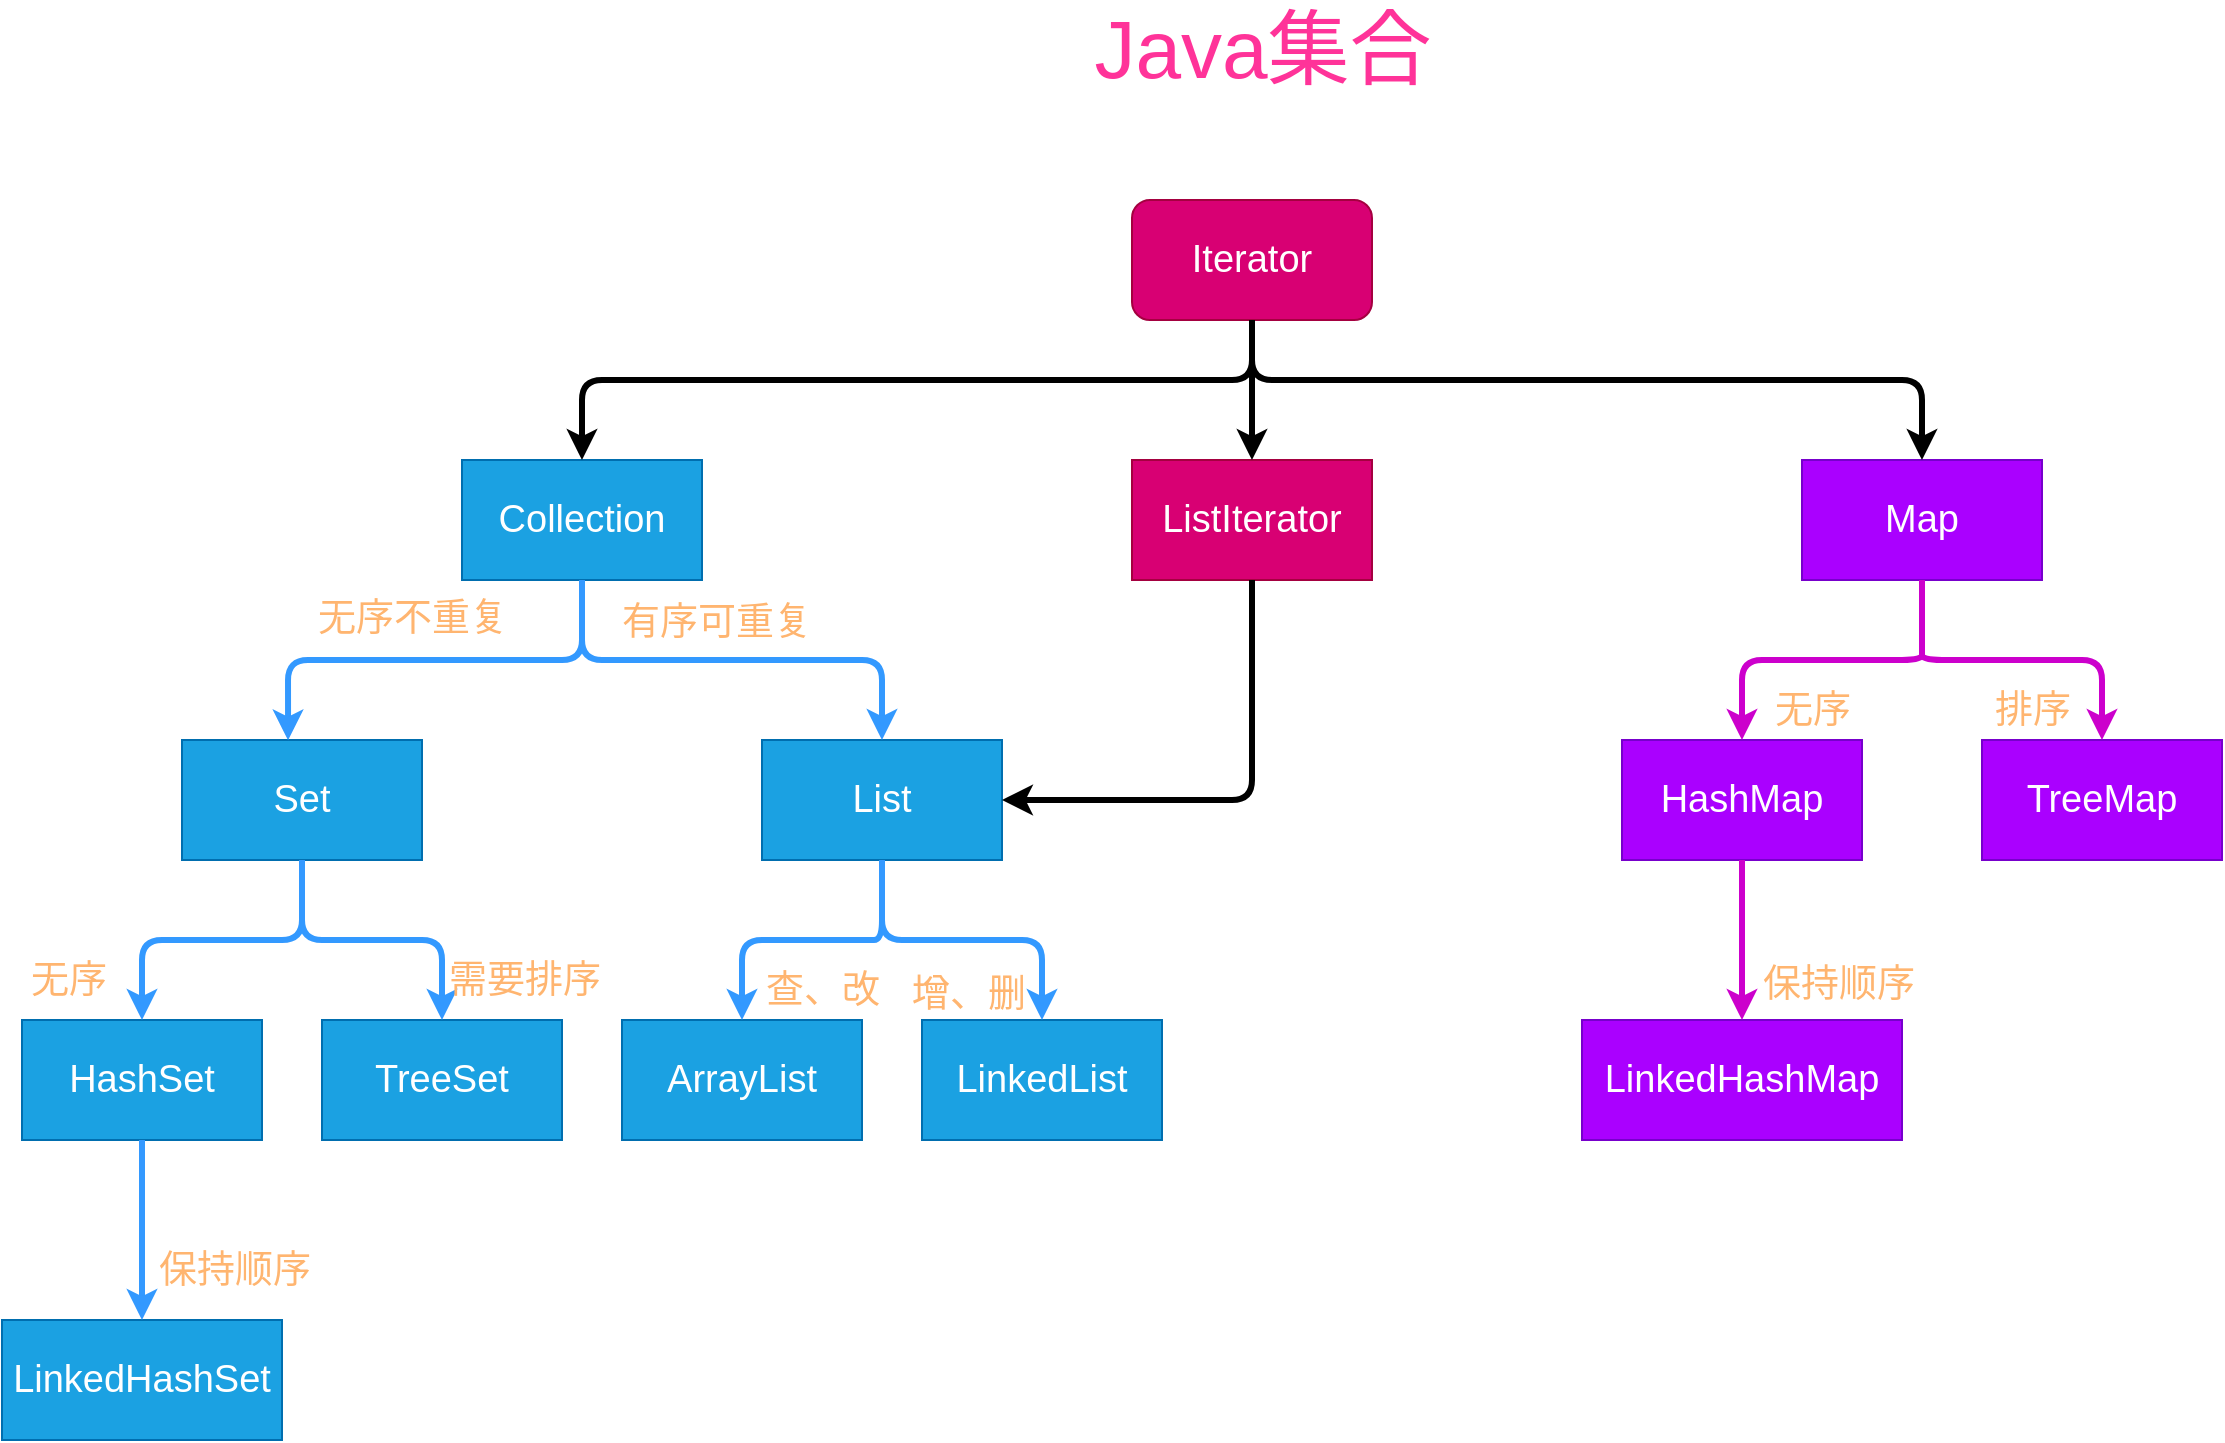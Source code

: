 <mxfile version="12.9.3" type="device"><diagram id="En-roalCWNoKaUL2gjgc" name="Collection"><mxGraphModel dx="1048" dy="879" grid="1" gridSize="10" guides="1" tooltips="1" connect="1" arrows="1" fold="1" page="1" pageScale="1" pageWidth="1169" pageHeight="827" math="0" shadow="0"><root><mxCell id="0"/><mxCell id="1" parent="0"/><mxCell id="wTwPTHPvx5i7yKE8LQwG-42" value="" style="group" vertex="1" connectable="0" parent="1"><mxGeometry x="20" y="130" width="1110" height="620" as="geometry"/></mxCell><mxCell id="wTwPTHPvx5i7yKE8LQwG-1" value="Iterator" style="rounded=1;whiteSpace=wrap;html=1;fontSize=19;labelBackgroundColor=none;fontColor=#ffffff;labelBorderColor=none;fillColor=#d80073;strokeColor=#A50040;" vertex="1" parent="wTwPTHPvx5i7yKE8LQwG-42"><mxGeometry x="565" width="120" height="60" as="geometry"/></mxCell><mxCell id="wTwPTHPvx5i7yKE8LQwG-2" value="Collection" style="rounded=0;whiteSpace=wrap;html=1;fontSize=19;fontColor=#ffffff;labelBackgroundColor=none;fillColor=#1ba1e2;strokeColor=#006EAF;" vertex="1" parent="wTwPTHPvx5i7yKE8LQwG-42"><mxGeometry x="230" y="130" width="120" height="60" as="geometry"/></mxCell><mxCell id="wTwPTHPvx5i7yKE8LQwG-3" value="Map" style="rounded=0;whiteSpace=wrap;html=1;fontSize=19;fontColor=#ffffff;labelBackgroundColor=none;fillColor=#aa00ff;strokeColor=#7700CC;" vertex="1" parent="wTwPTHPvx5i7yKE8LQwG-42"><mxGeometry x="900" y="130" width="120" height="60" as="geometry"/></mxCell><mxCell id="wTwPTHPvx5i7yKE8LQwG-4" value="ListIterator" style="rounded=0;whiteSpace=wrap;html=1;fontSize=19;fontColor=#ffffff;labelBackgroundColor=none;fillColor=#d80073;strokeColor=#A50040;" vertex="1" parent="wTwPTHPvx5i7yKE8LQwG-42"><mxGeometry x="565" y="130" width="120" height="60" as="geometry"/></mxCell><mxCell id="wTwPTHPvx5i7yKE8LQwG-5" value="Set" style="rounded=0;whiteSpace=wrap;html=1;fontSize=19;fontColor=#ffffff;labelBackgroundColor=none;fillColor=#1ba1e2;strokeColor=#006EAF;" vertex="1" parent="wTwPTHPvx5i7yKE8LQwG-42"><mxGeometry x="90" y="270" width="120" height="60" as="geometry"/></mxCell><mxCell id="wTwPTHPvx5i7yKE8LQwG-6" value="List" style="rounded=0;whiteSpace=wrap;html=1;fontSize=19;fontColor=#ffffff;labelBackgroundColor=none;fillColor=#1ba1e2;strokeColor=#006EAF;" vertex="1" parent="wTwPTHPvx5i7yKE8LQwG-42"><mxGeometry x="380" y="270" width="120" height="60" as="geometry"/></mxCell><mxCell id="wTwPTHPvx5i7yKE8LQwG-7" value="HashMap" style="rounded=0;whiteSpace=wrap;html=1;fontSize=19;fontColor=#ffffff;labelBackgroundColor=none;fillColor=#aa00ff;strokeColor=#7700CC;" vertex="1" parent="wTwPTHPvx5i7yKE8LQwG-42"><mxGeometry x="810" y="270" width="120" height="60" as="geometry"/></mxCell><mxCell id="wTwPTHPvx5i7yKE8LQwG-8" value="TreeMap" style="rounded=0;whiteSpace=wrap;html=1;fontSize=19;fontColor=#ffffff;labelBackgroundColor=none;fillColor=#aa00ff;strokeColor=#7700CC;" vertex="1" parent="wTwPTHPvx5i7yKE8LQwG-42"><mxGeometry x="990" y="270" width="120" height="60" as="geometry"/></mxCell><mxCell id="wTwPTHPvx5i7yKE8LQwG-9" value="HashSet" style="rounded=0;whiteSpace=wrap;html=1;fontSize=19;fontColor=#ffffff;labelBackgroundColor=none;fillColor=#1ba1e2;strokeColor=#006EAF;" vertex="1" parent="wTwPTHPvx5i7yKE8LQwG-42"><mxGeometry x="10" y="410" width="120" height="60" as="geometry"/></mxCell><mxCell id="wTwPTHPvx5i7yKE8LQwG-10" value="TreeSet" style="rounded=0;whiteSpace=wrap;html=1;fontSize=19;fontColor=#ffffff;labelBackgroundColor=none;fillColor=#1ba1e2;strokeColor=#006EAF;" vertex="1" parent="wTwPTHPvx5i7yKE8LQwG-42"><mxGeometry x="160" y="410" width="120" height="60" as="geometry"/></mxCell><mxCell id="wTwPTHPvx5i7yKE8LQwG-11" value="ArrayList" style="rounded=0;whiteSpace=wrap;html=1;fontSize=19;fontColor=#ffffff;labelBackgroundColor=none;fillColor=#1ba1e2;strokeColor=#006EAF;" vertex="1" parent="wTwPTHPvx5i7yKE8LQwG-42"><mxGeometry x="310" y="410" width="120" height="60" as="geometry"/></mxCell><mxCell id="wTwPTHPvx5i7yKE8LQwG-12" value="LinkedList" style="rounded=0;whiteSpace=wrap;html=1;fontSize=19;fontColor=#ffffff;labelBackgroundColor=none;fillColor=#1ba1e2;strokeColor=#006EAF;" vertex="1" parent="wTwPTHPvx5i7yKE8LQwG-42"><mxGeometry x="460" y="410" width="120" height="60" as="geometry"/></mxCell><mxCell id="wTwPTHPvx5i7yKE8LQwG-13" value="LinkedHashSet" style="rounded=0;whiteSpace=wrap;html=1;fontSize=19;fontColor=#ffffff;labelBackgroundColor=none;fillColor=#1ba1e2;strokeColor=#006EAF;" vertex="1" parent="wTwPTHPvx5i7yKE8LQwG-42"><mxGeometry y="560" width="140" height="60" as="geometry"/></mxCell><mxCell id="wTwPTHPvx5i7yKE8LQwG-14" value="LinkedHashMap" style="rounded=0;whiteSpace=wrap;html=1;fontSize=19;fontColor=#ffffff;labelBackgroundColor=none;fillColor=#aa00ff;strokeColor=#7700CC;" vertex="1" parent="wTwPTHPvx5i7yKE8LQwG-42"><mxGeometry x="790" y="410" width="160" height="60" as="geometry"/></mxCell><mxCell id="wTwPTHPvx5i7yKE8LQwG-16" value="" style="endArrow=classic;html=1;fontSize=19;fontColor=#FFFFFF;strokeWidth=3;" edge="1" parent="wTwPTHPvx5i7yKE8LQwG-42" source="wTwPTHPvx5i7yKE8LQwG-1" target="wTwPTHPvx5i7yKE8LQwG-4"><mxGeometry width="50" height="50" relative="1" as="geometry"><mxPoint x="480" y="380" as="sourcePoint"/><mxPoint x="530" y="330" as="targetPoint"/></mxGeometry></mxCell><mxCell id="wTwPTHPvx5i7yKE8LQwG-17" value="" style="endArrow=classic;html=1;fontSize=19;fontColor=#FFFFFF;entryX=0.5;entryY=0;entryDx=0;entryDy=0;strokeWidth=3;" edge="1" parent="wTwPTHPvx5i7yKE8LQwG-42" target="wTwPTHPvx5i7yKE8LQwG-2"><mxGeometry width="50" height="50" relative="1" as="geometry"><mxPoint x="625" y="60" as="sourcePoint"/><mxPoint x="310" as="targetPoint"/><Array as="points"><mxPoint x="625" y="90"/><mxPoint x="290" y="90"/></Array></mxGeometry></mxCell><mxCell id="wTwPTHPvx5i7yKE8LQwG-18" value="" style="endArrow=classic;html=1;fontSize=19;fontColor=#FFFFFF;entryX=0.5;entryY=0;entryDx=0;entryDy=0;exitX=0.5;exitY=1;exitDx=0;exitDy=0;strokeWidth=3;" edge="1" parent="wTwPTHPvx5i7yKE8LQwG-42" source="wTwPTHPvx5i7yKE8LQwG-1" target="wTwPTHPvx5i7yKE8LQwG-3"><mxGeometry width="50" height="50" relative="1" as="geometry"><mxPoint x="640" y="70" as="sourcePoint"/><mxPoint x="800" as="targetPoint"/><Array as="points"><mxPoint x="625" y="90"/><mxPoint x="960" y="90"/></Array></mxGeometry></mxCell><mxCell id="wTwPTHPvx5i7yKE8LQwG-19" value="" style="endArrow=classic;html=1;fontSize=19;fontColor=#FFFFFF;exitX=0.5;exitY=1;exitDx=0;exitDy=0;entryX=0.5;entryY=0;entryDx=0;entryDy=0;strokeColor=#CC00CC;strokeWidth=3;" edge="1" parent="wTwPTHPvx5i7yKE8LQwG-42" source="wTwPTHPvx5i7yKE8LQwG-3" target="wTwPTHPvx5i7yKE8LQwG-8"><mxGeometry width="50" height="50" relative="1" as="geometry"><mxPoint x="970" y="360" as="sourcePoint"/><mxPoint x="1020" y="310" as="targetPoint"/><Array as="points"><mxPoint x="960" y="220"/><mxPoint x="960" y="230"/><mxPoint x="1050" y="230"/></Array></mxGeometry></mxCell><mxCell id="wTwPTHPvx5i7yKE8LQwG-20" value="" style="endArrow=classic;html=1;fontSize=19;fontColor=#FFFFFF;exitX=0.5;exitY=1;exitDx=0;exitDy=0;entryX=0.5;entryY=0;entryDx=0;entryDy=0;strokeColor=#CC00CC;strokeWidth=3;" edge="1" parent="wTwPTHPvx5i7yKE8LQwG-42" source="wTwPTHPvx5i7yKE8LQwG-3" target="wTwPTHPvx5i7yKE8LQwG-7"><mxGeometry width="50" height="50" relative="1" as="geometry"><mxPoint x="970" y="360" as="sourcePoint"/><mxPoint x="1020" y="310" as="targetPoint"/><Array as="points"><mxPoint x="960" y="220"/><mxPoint x="960" y="230"/><mxPoint x="870" y="230"/></Array></mxGeometry></mxCell><mxCell id="wTwPTHPvx5i7yKE8LQwG-21" value="" style="endArrow=classic;html=1;fontSize=19;fontColor=#FFFFFF;entryX=0.5;entryY=0;entryDx=0;entryDy=0;exitX=0.5;exitY=1;exitDx=0;exitDy=0;strokeColor=#CC00CC;strokeWidth=3;" edge="1" parent="wTwPTHPvx5i7yKE8LQwG-42" source="wTwPTHPvx5i7yKE8LQwG-7" target="wTwPTHPvx5i7yKE8LQwG-14"><mxGeometry width="50" height="50" relative="1" as="geometry"><mxPoint x="950" y="360" as="sourcePoint"/><mxPoint x="1020" y="310" as="targetPoint"/></mxGeometry></mxCell><mxCell id="wTwPTHPvx5i7yKE8LQwG-22" value="无序" style="text;html=1;align=center;verticalAlign=middle;resizable=0;points=[];autosize=1;fontSize=19;fontColor=#FFB570;" vertex="1" parent="wTwPTHPvx5i7yKE8LQwG-42"><mxGeometry x="880" y="240" width="50" height="30" as="geometry"/></mxCell><mxCell id="wTwPTHPvx5i7yKE8LQwG-23" value="排序" style="text;html=1;align=center;verticalAlign=middle;resizable=0;points=[];autosize=1;fontSize=19;fontColor=#FFB570;" vertex="1" parent="wTwPTHPvx5i7yKE8LQwG-42"><mxGeometry x="990" y="240" width="50" height="30" as="geometry"/></mxCell><mxCell id="wTwPTHPvx5i7yKE8LQwG-24" value="保持顺序" style="text;html=1;align=center;verticalAlign=middle;resizable=0;points=[];autosize=1;fontSize=19;fontColor=#FFB570;" vertex="1" parent="wTwPTHPvx5i7yKE8LQwG-42"><mxGeometry x="873" y="377" width="90" height="30" as="geometry"/></mxCell><mxCell id="wTwPTHPvx5i7yKE8LQwG-25" value="" style="endArrow=classic;html=1;strokeColor=#3399FF;fontSize=19;fontColor=#FFB570;exitX=0.5;exitY=1;exitDx=0;exitDy=0;entryX=0.442;entryY=0.003;entryDx=0;entryDy=0;entryPerimeter=0;labelBackgroundColor=none;strokeWidth=3;" edge="1" parent="wTwPTHPvx5i7yKE8LQwG-42" source="wTwPTHPvx5i7yKE8LQwG-2" target="wTwPTHPvx5i7yKE8LQwG-5"><mxGeometry width="50" height="50" relative="1" as="geometry"><mxPoint x="270" y="360" as="sourcePoint"/><mxPoint x="320" y="310" as="targetPoint"/><Array as="points"><mxPoint x="290" y="230"/><mxPoint x="143" y="230"/></Array></mxGeometry></mxCell><mxCell id="wTwPTHPvx5i7yKE8LQwG-26" value="" style="endArrow=classic;html=1;strokeColor=#3399FF;fontSize=19;fontColor=#FFB570;entryX=0.5;entryY=0;entryDx=0;entryDy=0;labelBackgroundColor=none;strokeWidth=3;" edge="1" parent="wTwPTHPvx5i7yKE8LQwG-42" target="wTwPTHPvx5i7yKE8LQwG-6"><mxGeometry width="50" height="50" relative="1" as="geometry"><mxPoint x="290" y="190" as="sourcePoint"/><mxPoint x="320" y="310" as="targetPoint"/><Array as="points"><mxPoint x="290" y="230"/><mxPoint x="440" y="230"/></Array></mxGeometry></mxCell><mxCell id="wTwPTHPvx5i7yKE8LQwG-27" value="" style="endArrow=classic;html=1;strokeColor=#3399FF;fontSize=19;fontColor=#FFB570;entryX=0.5;entryY=0;entryDx=0;entryDy=0;exitX=0.5;exitY=1;exitDx=0;exitDy=0;labelBackgroundColor=none;strokeWidth=3;" edge="1" parent="wTwPTHPvx5i7yKE8LQwG-42" source="wTwPTHPvx5i7yKE8LQwG-5" target="wTwPTHPvx5i7yKE8LQwG-9"><mxGeometry width="50" height="50" relative="1" as="geometry"><mxPoint x="270" y="360" as="sourcePoint"/><mxPoint x="320" y="310" as="targetPoint"/><Array as="points"><mxPoint x="150" y="370"/><mxPoint x="70" y="370"/></Array></mxGeometry></mxCell><mxCell id="wTwPTHPvx5i7yKE8LQwG-28" value="" style="endArrow=classic;html=1;strokeColor=#3399FF;fontSize=19;fontColor=#FFB570;entryX=0.5;entryY=0;entryDx=0;entryDy=0;exitX=0.5;exitY=1;exitDx=0;exitDy=0;labelBackgroundColor=none;strokeWidth=3;" edge="1" parent="wTwPTHPvx5i7yKE8LQwG-42" source="wTwPTHPvx5i7yKE8LQwG-5" target="wTwPTHPvx5i7yKE8LQwG-10"><mxGeometry width="50" height="50" relative="1" as="geometry"><mxPoint x="270" y="360" as="sourcePoint"/><mxPoint x="320" y="310" as="targetPoint"/><Array as="points"><mxPoint x="150" y="370"/><mxPoint x="220" y="370"/></Array></mxGeometry></mxCell><mxCell id="wTwPTHPvx5i7yKE8LQwG-29" value="" style="endArrow=classic;html=1;strokeColor=#3399FF;fontSize=19;fontColor=#FFB570;entryX=0.5;entryY=0;entryDx=0;entryDy=0;exitX=0.5;exitY=1;exitDx=0;exitDy=0;labelBackgroundColor=none;strokeWidth=3;" edge="1" parent="wTwPTHPvx5i7yKE8LQwG-42" source="wTwPTHPvx5i7yKE8LQwG-6" target="wTwPTHPvx5i7yKE8LQwG-11"><mxGeometry width="50" height="50" relative="1" as="geometry"><mxPoint x="270" y="360" as="sourcePoint"/><mxPoint x="320" y="310" as="targetPoint"/><Array as="points"><mxPoint x="440" y="370"/><mxPoint x="432" y="370"/><mxPoint x="370" y="370"/></Array></mxGeometry></mxCell><mxCell id="wTwPTHPvx5i7yKE8LQwG-30" value="" style="endArrow=classic;html=1;strokeColor=#3399FF;fontSize=19;fontColor=#FFB570;entryX=0.5;entryY=0;entryDx=0;entryDy=0;labelBackgroundColor=none;strokeWidth=3;exitX=0.5;exitY=1;exitDx=0;exitDy=0;" edge="1" parent="wTwPTHPvx5i7yKE8LQwG-42" source="wTwPTHPvx5i7yKE8LQwG-6" target="wTwPTHPvx5i7yKE8LQwG-12"><mxGeometry width="50" height="50" relative="1" as="geometry"><mxPoint x="510" y="340" as="sourcePoint"/><mxPoint x="320" y="310" as="targetPoint"/><Array as="points"><mxPoint x="440" y="370"/><mxPoint x="520" y="370"/></Array></mxGeometry></mxCell><mxCell id="wTwPTHPvx5i7yKE8LQwG-31" value="" style="endArrow=classic;html=1;strokeColor=#3399FF;fontSize=19;fontColor=#FFB570;entryX=0.5;entryY=0;entryDx=0;entryDy=0;exitX=0.5;exitY=1;exitDx=0;exitDy=0;labelBackgroundColor=none;strokeWidth=3;" edge="1" parent="wTwPTHPvx5i7yKE8LQwG-42" source="wTwPTHPvx5i7yKE8LQwG-9" target="wTwPTHPvx5i7yKE8LQwG-13"><mxGeometry width="50" height="50" relative="1" as="geometry"><mxPoint x="270" y="360" as="sourcePoint"/><mxPoint x="320" y="310" as="targetPoint"/></mxGeometry></mxCell><mxCell id="wTwPTHPvx5i7yKE8LQwG-32" value="" style="endArrow=classic;html=1;labelBackgroundColor=none;strokeColor=#000000;strokeWidth=3;fontSize=19;fontColor=#FFB570;exitX=0.5;exitY=1;exitDx=0;exitDy=0;entryX=1;entryY=0.5;entryDx=0;entryDy=0;" edge="1" parent="wTwPTHPvx5i7yKE8LQwG-42" source="wTwPTHPvx5i7yKE8LQwG-4" target="wTwPTHPvx5i7yKE8LQwG-6"><mxGeometry width="50" height="50" relative="1" as="geometry"><mxPoint x="530" y="380" as="sourcePoint"/><mxPoint x="580" y="330" as="targetPoint"/><Array as="points"><mxPoint x="625" y="300"/></Array></mxGeometry></mxCell><mxCell id="wTwPTHPvx5i7yKE8LQwG-33" value="无序不重复" style="text;html=1;align=center;verticalAlign=middle;resizable=0;points=[];autosize=1;fontSize=19;fontColor=#FFB570;" vertex="1" parent="wTwPTHPvx5i7yKE8LQwG-42"><mxGeometry x="150" y="194" width="110" height="30" as="geometry"/></mxCell><mxCell id="wTwPTHPvx5i7yKE8LQwG-34" value="有序可重复" style="text;html=1;align=center;verticalAlign=middle;resizable=0;points=[];autosize=1;fontSize=19;fontColor=#FFB570;" vertex="1" parent="wTwPTHPvx5i7yKE8LQwG-42"><mxGeometry x="302" y="196" width="110" height="30" as="geometry"/></mxCell><mxCell id="wTwPTHPvx5i7yKE8LQwG-35" value="无序" style="text;html=1;align=center;verticalAlign=middle;resizable=0;points=[];autosize=1;fontSize=19;fontColor=#FFB570;" vertex="1" parent="wTwPTHPvx5i7yKE8LQwG-42"><mxGeometry x="8" y="375" width="50" height="30" as="geometry"/></mxCell><mxCell id="wTwPTHPvx5i7yKE8LQwG-36" value="需要排序" style="text;html=1;align=center;verticalAlign=middle;resizable=0;points=[];autosize=1;fontSize=19;fontColor=#FFB570;" vertex="1" parent="wTwPTHPvx5i7yKE8LQwG-42"><mxGeometry x="216" y="375" width="90" height="30" as="geometry"/></mxCell><mxCell id="wTwPTHPvx5i7yKE8LQwG-37" value="查、改" style="text;html=1;align=center;verticalAlign=middle;resizable=0;points=[];autosize=1;fontSize=19;fontColor=#FFB570;" vertex="1" parent="wTwPTHPvx5i7yKE8LQwG-42"><mxGeometry x="375" y="380" width="70" height="30" as="geometry"/></mxCell><mxCell id="wTwPTHPvx5i7yKE8LQwG-38" value="增、删" style="text;html=1;align=center;verticalAlign=middle;resizable=0;points=[];autosize=1;fontSize=19;fontColor=#FFB570;" vertex="1" parent="wTwPTHPvx5i7yKE8LQwG-42"><mxGeometry x="448" y="382" width="70" height="30" as="geometry"/></mxCell><mxCell id="wTwPTHPvx5i7yKE8LQwG-39" value="保持顺序" style="text;html=1;align=center;verticalAlign=middle;resizable=0;points=[];autosize=1;fontSize=19;fontColor=#FFB570;" vertex="1" parent="wTwPTHPvx5i7yKE8LQwG-42"><mxGeometry x="71" y="520" width="90" height="30" as="geometry"/></mxCell><mxCell id="wTwPTHPvx5i7yKE8LQwG-45" value="Java集合" style="text;html=1;align=center;verticalAlign=middle;resizable=0;points=[];autosize=1;fontSize=41;fontColor=#FF3399;" vertex="1" parent="1"><mxGeometry x="560" y="30" width="180" height="50" as="geometry"/></mxCell></root></mxGraphModel></diagram></mxfile>